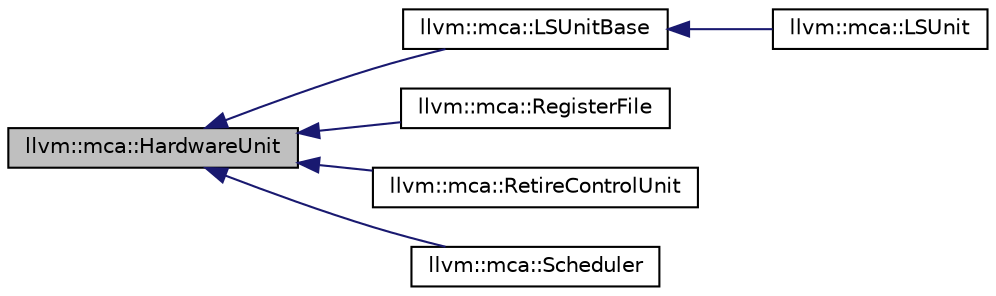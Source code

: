 digraph "llvm::mca::HardwareUnit"
{
 // LATEX_PDF_SIZE
  bgcolor="transparent";
  edge [fontname="Helvetica",fontsize="10",labelfontname="Helvetica",labelfontsize="10"];
  node [fontname="Helvetica",fontsize="10",shape=record];
  rankdir="LR";
  Node1 [label="llvm::mca::HardwareUnit",height=0.2,width=0.4,color="black", fillcolor="grey75", style="filled", fontcolor="black",tooltip=" "];
  Node1 -> Node2 [dir="back",color="midnightblue",fontsize="10",style="solid",fontname="Helvetica"];
  Node2 [label="llvm::mca::LSUnitBase",height=0.2,width=0.4,color="black",URL="$classllvm_1_1mca_1_1LSUnitBase.html",tooltip="Abstract base interface for LS (load/store) units in llvm-mca."];
  Node2 -> Node3 [dir="back",color="midnightblue",fontsize="10",style="solid",fontname="Helvetica"];
  Node3 [label="llvm::mca::LSUnit",height=0.2,width=0.4,color="black",URL="$classllvm_1_1mca_1_1LSUnit.html",tooltip="Default Load/Store Unit (LS Unit) for simulated processors."];
  Node1 -> Node4 [dir="back",color="midnightblue",fontsize="10",style="solid",fontname="Helvetica"];
  Node4 [label="llvm::mca::RegisterFile",height=0.2,width=0.4,color="black",URL="$classllvm_1_1mca_1_1RegisterFile.html",tooltip="Manages hardware register files, and tracks register definitions for register renaming purposes."];
  Node1 -> Node5 [dir="back",color="midnightblue",fontsize="10",style="solid",fontname="Helvetica"];
  Node5 [label="llvm::mca::RetireControlUnit",height=0.2,width=0.4,color="black",URL="$structllvm_1_1mca_1_1RetireControlUnit.html",tooltip="This class tracks which instructions are in-flight (i.e., dispatched but not retired) in the OoO back..."];
  Node1 -> Node6 [dir="back",color="midnightblue",fontsize="10",style="solid",fontname="Helvetica"];
  Node6 [label="llvm::mca::Scheduler",height=0.2,width=0.4,color="black",URL="$classllvm_1_1mca_1_1Scheduler.html",tooltip="Class Scheduler is responsible for issuing instructions to pipeline resources."];
}
